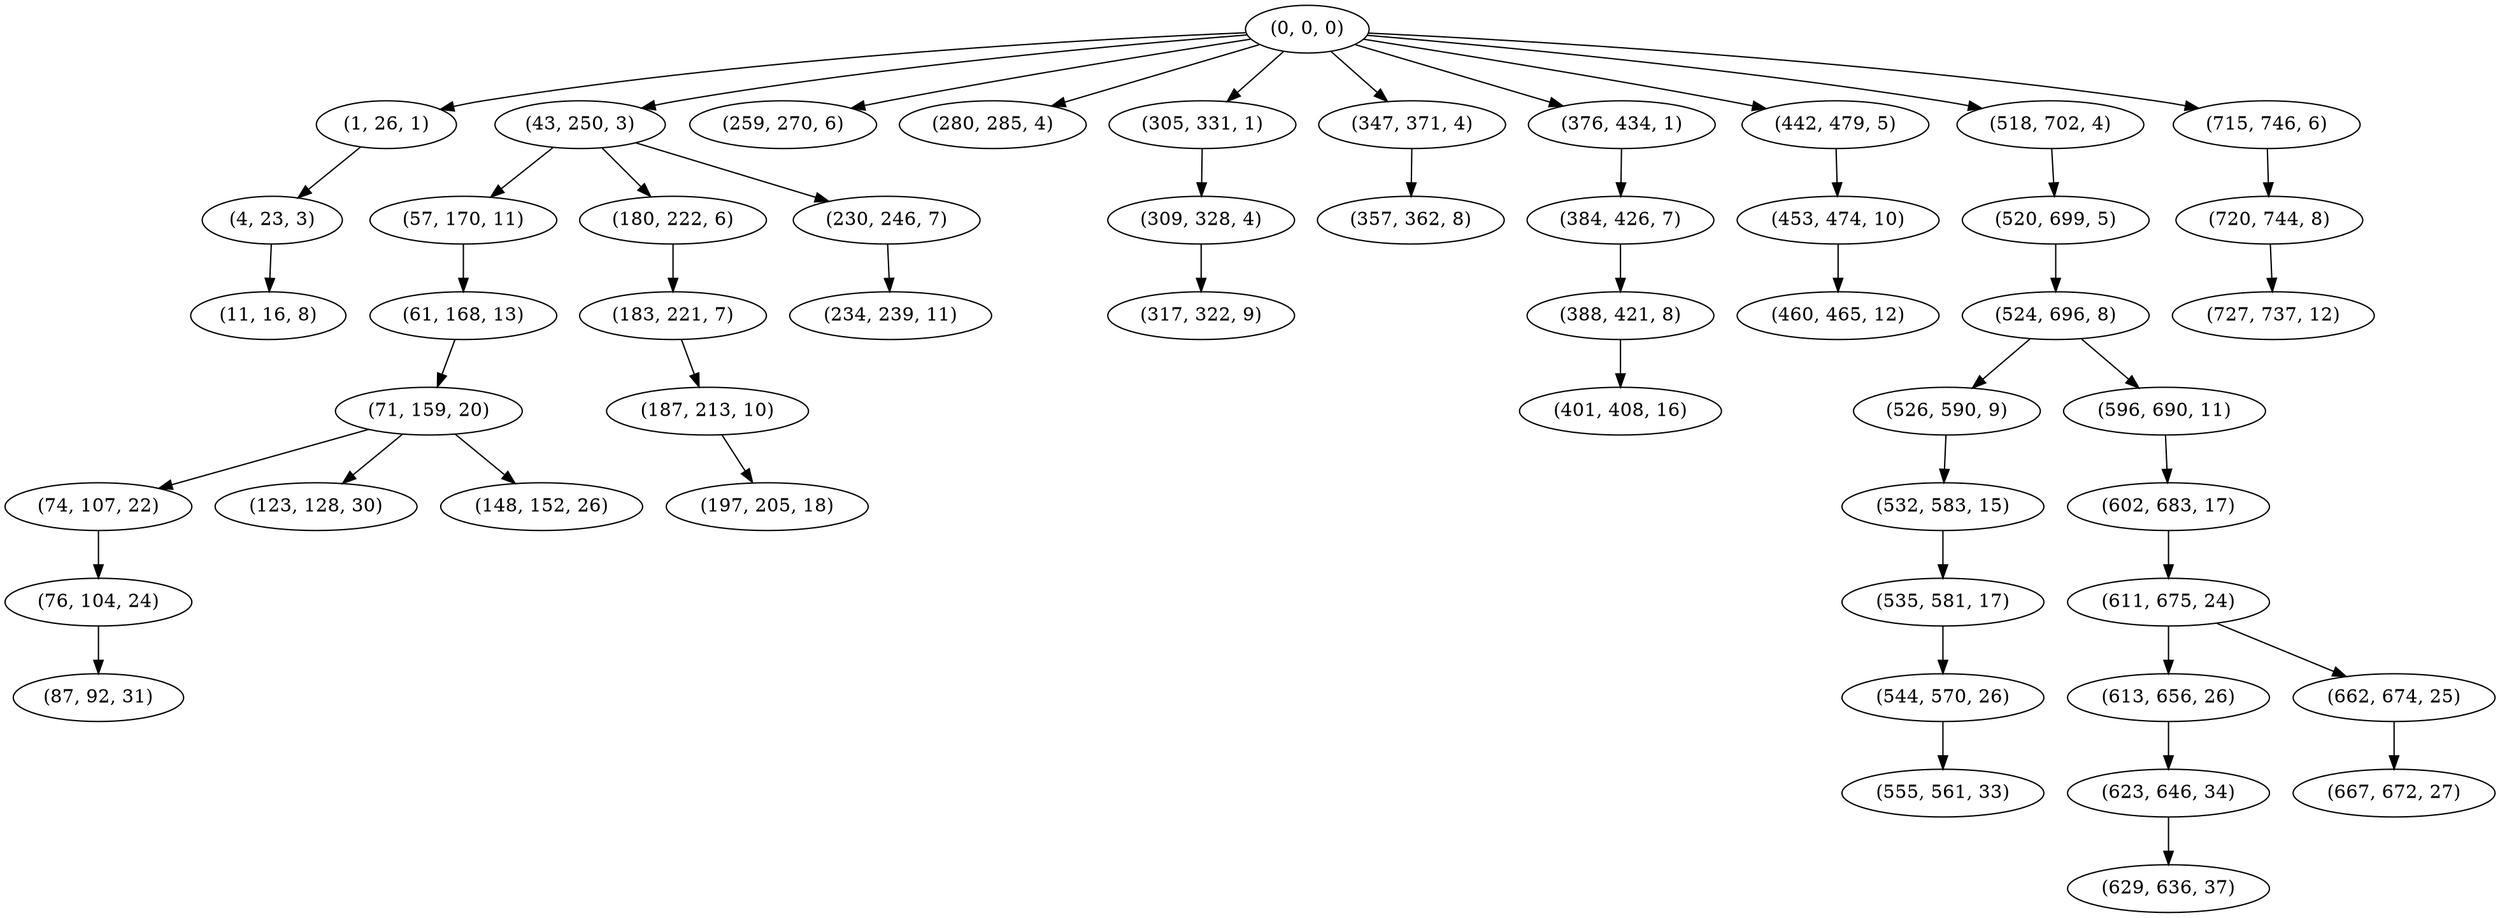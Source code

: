 digraph tree {
    "(0, 0, 0)";
    "(1, 26, 1)";
    "(4, 23, 3)";
    "(11, 16, 8)";
    "(43, 250, 3)";
    "(57, 170, 11)";
    "(61, 168, 13)";
    "(71, 159, 20)";
    "(74, 107, 22)";
    "(76, 104, 24)";
    "(87, 92, 31)";
    "(123, 128, 30)";
    "(148, 152, 26)";
    "(180, 222, 6)";
    "(183, 221, 7)";
    "(187, 213, 10)";
    "(197, 205, 18)";
    "(230, 246, 7)";
    "(234, 239, 11)";
    "(259, 270, 6)";
    "(280, 285, 4)";
    "(305, 331, 1)";
    "(309, 328, 4)";
    "(317, 322, 9)";
    "(347, 371, 4)";
    "(357, 362, 8)";
    "(376, 434, 1)";
    "(384, 426, 7)";
    "(388, 421, 8)";
    "(401, 408, 16)";
    "(442, 479, 5)";
    "(453, 474, 10)";
    "(460, 465, 12)";
    "(518, 702, 4)";
    "(520, 699, 5)";
    "(524, 696, 8)";
    "(526, 590, 9)";
    "(532, 583, 15)";
    "(535, 581, 17)";
    "(544, 570, 26)";
    "(555, 561, 33)";
    "(596, 690, 11)";
    "(602, 683, 17)";
    "(611, 675, 24)";
    "(613, 656, 26)";
    "(623, 646, 34)";
    "(629, 636, 37)";
    "(662, 674, 25)";
    "(667, 672, 27)";
    "(715, 746, 6)";
    "(720, 744, 8)";
    "(727, 737, 12)";
    "(0, 0, 0)" -> "(1, 26, 1)";
    "(0, 0, 0)" -> "(43, 250, 3)";
    "(0, 0, 0)" -> "(259, 270, 6)";
    "(0, 0, 0)" -> "(280, 285, 4)";
    "(0, 0, 0)" -> "(305, 331, 1)";
    "(0, 0, 0)" -> "(347, 371, 4)";
    "(0, 0, 0)" -> "(376, 434, 1)";
    "(0, 0, 0)" -> "(442, 479, 5)";
    "(0, 0, 0)" -> "(518, 702, 4)";
    "(0, 0, 0)" -> "(715, 746, 6)";
    "(1, 26, 1)" -> "(4, 23, 3)";
    "(4, 23, 3)" -> "(11, 16, 8)";
    "(43, 250, 3)" -> "(57, 170, 11)";
    "(43, 250, 3)" -> "(180, 222, 6)";
    "(43, 250, 3)" -> "(230, 246, 7)";
    "(57, 170, 11)" -> "(61, 168, 13)";
    "(61, 168, 13)" -> "(71, 159, 20)";
    "(71, 159, 20)" -> "(74, 107, 22)";
    "(71, 159, 20)" -> "(123, 128, 30)";
    "(71, 159, 20)" -> "(148, 152, 26)";
    "(74, 107, 22)" -> "(76, 104, 24)";
    "(76, 104, 24)" -> "(87, 92, 31)";
    "(180, 222, 6)" -> "(183, 221, 7)";
    "(183, 221, 7)" -> "(187, 213, 10)";
    "(187, 213, 10)" -> "(197, 205, 18)";
    "(230, 246, 7)" -> "(234, 239, 11)";
    "(305, 331, 1)" -> "(309, 328, 4)";
    "(309, 328, 4)" -> "(317, 322, 9)";
    "(347, 371, 4)" -> "(357, 362, 8)";
    "(376, 434, 1)" -> "(384, 426, 7)";
    "(384, 426, 7)" -> "(388, 421, 8)";
    "(388, 421, 8)" -> "(401, 408, 16)";
    "(442, 479, 5)" -> "(453, 474, 10)";
    "(453, 474, 10)" -> "(460, 465, 12)";
    "(518, 702, 4)" -> "(520, 699, 5)";
    "(520, 699, 5)" -> "(524, 696, 8)";
    "(524, 696, 8)" -> "(526, 590, 9)";
    "(524, 696, 8)" -> "(596, 690, 11)";
    "(526, 590, 9)" -> "(532, 583, 15)";
    "(532, 583, 15)" -> "(535, 581, 17)";
    "(535, 581, 17)" -> "(544, 570, 26)";
    "(544, 570, 26)" -> "(555, 561, 33)";
    "(596, 690, 11)" -> "(602, 683, 17)";
    "(602, 683, 17)" -> "(611, 675, 24)";
    "(611, 675, 24)" -> "(613, 656, 26)";
    "(611, 675, 24)" -> "(662, 674, 25)";
    "(613, 656, 26)" -> "(623, 646, 34)";
    "(623, 646, 34)" -> "(629, 636, 37)";
    "(662, 674, 25)" -> "(667, 672, 27)";
    "(715, 746, 6)" -> "(720, 744, 8)";
    "(720, 744, 8)" -> "(727, 737, 12)";
}
